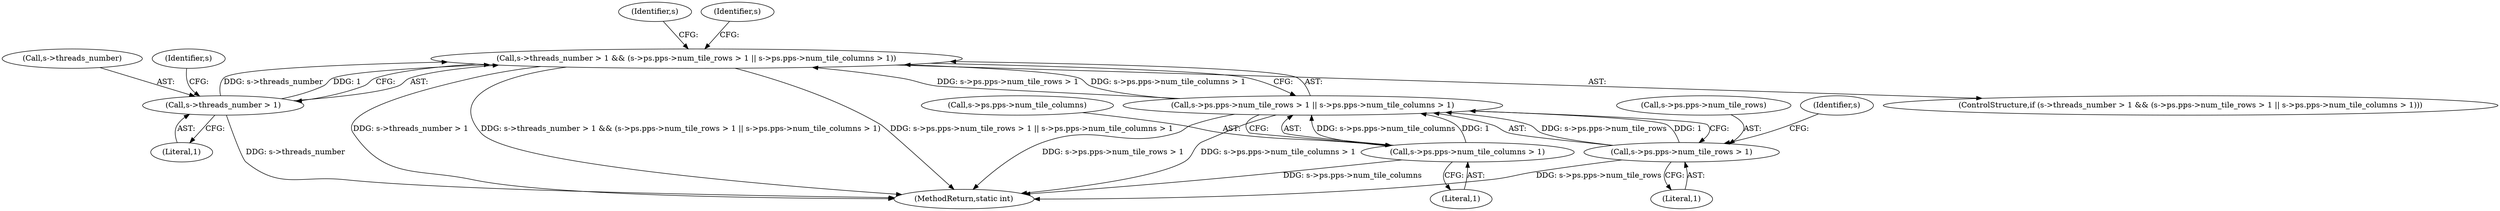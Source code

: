 digraph "0_FFmpeg_54655623a82632e7624714d7b2a3e039dc5faa7e_0@API" {
"1001970" [label="(Call,s->threads_number > 1 && (s->ps.pps->num_tile_rows > 1 || s->ps.pps->num_tile_columns > 1))"];
"1001971" [label="(Call,s->threads_number > 1)"];
"1001976" [label="(Call,s->ps.pps->num_tile_rows > 1 || s->ps.pps->num_tile_columns > 1)"];
"1001977" [label="(Call,s->ps.pps->num_tile_rows > 1)"];
"1001986" [label="(Call,s->ps.pps->num_tile_columns > 1)"];
"1001972" [label="(Call,s->threads_number)"];
"1001978" [label="(Call,s->ps.pps->num_tile_rows)"];
"1001977" [label="(Call,s->ps.pps->num_tile_rows > 1)"];
"1001975" [label="(Literal,1)"];
"1001970" [label="(Call,s->threads_number > 1 && (s->ps.pps->num_tile_rows > 1 || s->ps.pps->num_tile_columns > 1))"];
"1001981" [label="(Identifier,s)"];
"1001976" [label="(Call,s->ps.pps->num_tile_rows > 1 || s->ps.pps->num_tile_columns > 1)"];
"1002212" [label="(MethodReturn,static int)"];
"1001998" [label="(Identifier,s)"];
"1001969" [label="(ControlStructure,if (s->threads_number > 1 && (s->ps.pps->num_tile_rows > 1 || s->ps.pps->num_tile_columns > 1)))"];
"1001971" [label="(Call,s->threads_number > 1)"];
"1001994" [label="(Literal,1)"];
"1001987" [label="(Call,s->ps.pps->num_tile_columns)"];
"1001985" [label="(Literal,1)"];
"1001986" [label="(Call,s->ps.pps->num_tile_columns > 1)"];
"1002009" [label="(Identifier,s)"];
"1001990" [label="(Identifier,s)"];
"1001970" -> "1001969"  [label="AST: "];
"1001970" -> "1001971"  [label="CFG: "];
"1001970" -> "1001976"  [label="CFG: "];
"1001971" -> "1001970"  [label="AST: "];
"1001976" -> "1001970"  [label="AST: "];
"1001998" -> "1001970"  [label="CFG: "];
"1002009" -> "1001970"  [label="CFG: "];
"1001970" -> "1002212"  [label="DDG: s->threads_number > 1"];
"1001970" -> "1002212"  [label="DDG: s->threads_number > 1 && (s->ps.pps->num_tile_rows > 1 || s->ps.pps->num_tile_columns > 1)"];
"1001970" -> "1002212"  [label="DDG: s->ps.pps->num_tile_rows > 1 || s->ps.pps->num_tile_columns > 1"];
"1001971" -> "1001970"  [label="DDG: s->threads_number"];
"1001971" -> "1001970"  [label="DDG: 1"];
"1001976" -> "1001970"  [label="DDG: s->ps.pps->num_tile_rows > 1"];
"1001976" -> "1001970"  [label="DDG: s->ps.pps->num_tile_columns > 1"];
"1001971" -> "1001975"  [label="CFG: "];
"1001972" -> "1001971"  [label="AST: "];
"1001975" -> "1001971"  [label="AST: "];
"1001981" -> "1001971"  [label="CFG: "];
"1001971" -> "1002212"  [label="DDG: s->threads_number"];
"1001976" -> "1001977"  [label="CFG: "];
"1001976" -> "1001986"  [label="CFG: "];
"1001977" -> "1001976"  [label="AST: "];
"1001986" -> "1001976"  [label="AST: "];
"1001976" -> "1002212"  [label="DDG: s->ps.pps->num_tile_rows > 1"];
"1001976" -> "1002212"  [label="DDG: s->ps.pps->num_tile_columns > 1"];
"1001977" -> "1001976"  [label="DDG: s->ps.pps->num_tile_rows"];
"1001977" -> "1001976"  [label="DDG: 1"];
"1001986" -> "1001976"  [label="DDG: s->ps.pps->num_tile_columns"];
"1001986" -> "1001976"  [label="DDG: 1"];
"1001977" -> "1001985"  [label="CFG: "];
"1001978" -> "1001977"  [label="AST: "];
"1001985" -> "1001977"  [label="AST: "];
"1001990" -> "1001977"  [label="CFG: "];
"1001977" -> "1002212"  [label="DDG: s->ps.pps->num_tile_rows"];
"1001986" -> "1001994"  [label="CFG: "];
"1001987" -> "1001986"  [label="AST: "];
"1001994" -> "1001986"  [label="AST: "];
"1001986" -> "1002212"  [label="DDG: s->ps.pps->num_tile_columns"];
}
